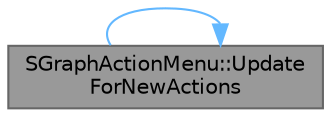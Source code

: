 digraph "SGraphActionMenu::UpdateForNewActions"
{
 // INTERACTIVE_SVG=YES
 // LATEX_PDF_SIZE
  bgcolor="transparent";
  edge [fontname=Helvetica,fontsize=10,labelfontname=Helvetica,labelfontsize=10];
  node [fontname=Helvetica,fontsize=10,shape=box,height=0.2,width=0.4];
  rankdir="LR";
  Node1 [id="Node000001",label="SGraphActionMenu::Update\lForNewActions",height=0.2,width=0.4,color="gray40", fillcolor="grey60", style="filled", fontcolor="black",tooltip="Updates the displayed list starting from IdxStart, useful for async building the display list of acti..."];
  Node1 -> Node1 [id="edge1_Node000001_Node000001",color="steelblue1",style="solid",tooltip=" "];
}
